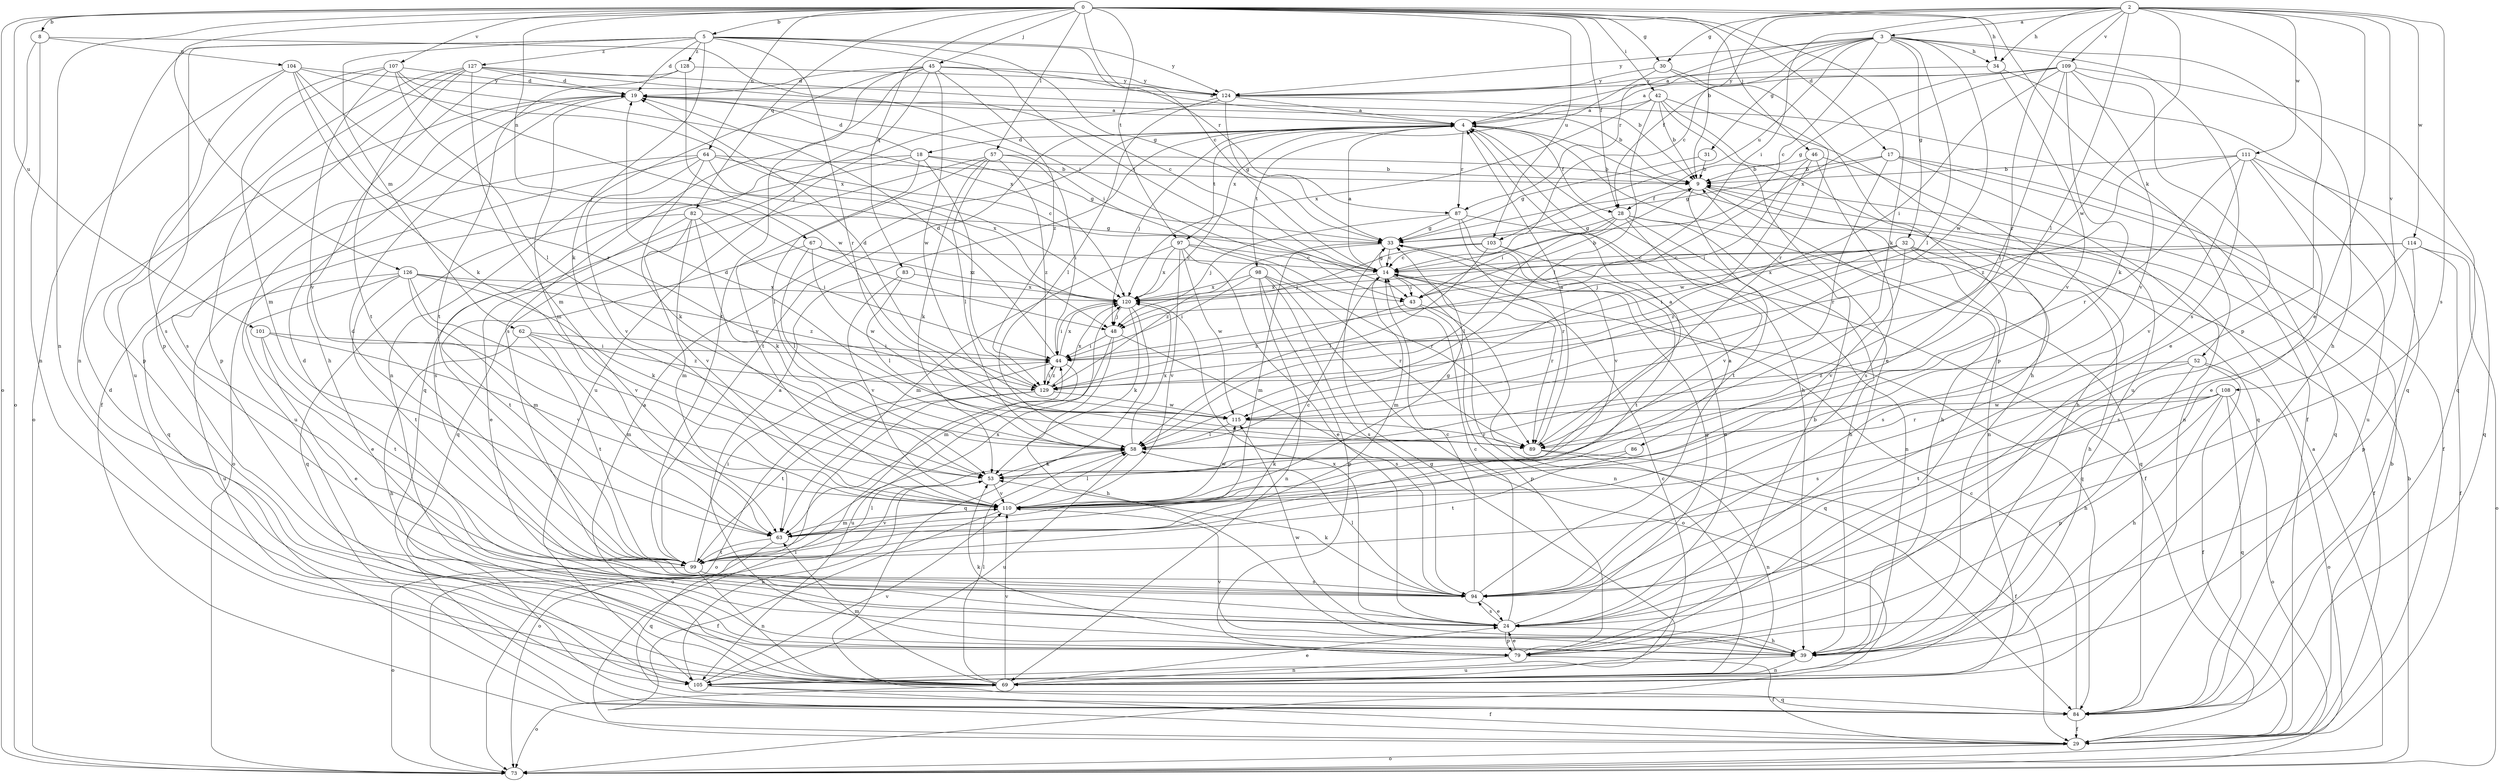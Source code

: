 strict digraph  {
0;
2;
3;
4;
5;
8;
9;
14;
17;
18;
19;
24;
28;
29;
30;
31;
32;
33;
34;
39;
42;
43;
44;
45;
46;
48;
52;
53;
57;
58;
62;
63;
64;
67;
69;
73;
79;
82;
83;
84;
86;
87;
89;
94;
97;
98;
99;
101;
103;
104;
105;
107;
108;
109;
110;
111;
114;
115;
120;
124;
126;
127;
128;
129;
0 -> 5  [label=b];
0 -> 8  [label=b];
0 -> 14  [label=c];
0 -> 17  [label=d];
0 -> 28  [label=f];
0 -> 30  [label=g];
0 -> 34  [label=h];
0 -> 42  [label=i];
0 -> 45  [label=j];
0 -> 46  [label=j];
0 -> 52  [label=k];
0 -> 53  [label=k];
0 -> 57  [label=l];
0 -> 64  [label=n];
0 -> 67  [label=n];
0 -> 69  [label=n];
0 -> 73  [label=o];
0 -> 82  [label=q];
0 -> 83  [label=q];
0 -> 97  [label=t];
0 -> 101  [label=u];
0 -> 103  [label=u];
0 -> 107  [label=v];
0 -> 126  [label=z];
2 -> 3  [label=a];
2 -> 9  [label=b];
2 -> 14  [label=c];
2 -> 24  [label=e];
2 -> 30  [label=g];
2 -> 34  [label=h];
2 -> 43  [label=i];
2 -> 58  [label=l];
2 -> 79  [label=p];
2 -> 86  [label=r];
2 -> 94  [label=s];
2 -> 108  [label=v];
2 -> 109  [label=v];
2 -> 111  [label=w];
2 -> 114  [label=w];
2 -> 115  [label=w];
3 -> 4  [label=a];
3 -> 14  [label=c];
3 -> 28  [label=f];
3 -> 31  [label=g];
3 -> 32  [label=g];
3 -> 34  [label=h];
3 -> 39  [label=h];
3 -> 58  [label=l];
3 -> 87  [label=r];
3 -> 94  [label=s];
3 -> 103  [label=u];
3 -> 115  [label=w];
3 -> 124  [label=y];
4 -> 18  [label=d];
4 -> 28  [label=f];
4 -> 39  [label=h];
4 -> 48  [label=j];
4 -> 84  [label=q];
4 -> 87  [label=r];
4 -> 97  [label=t];
4 -> 98  [label=t];
4 -> 99  [label=t];
5 -> 19  [label=d];
5 -> 33  [label=g];
5 -> 43  [label=i];
5 -> 53  [label=k];
5 -> 62  [label=m];
5 -> 69  [label=n];
5 -> 79  [label=p];
5 -> 87  [label=r];
5 -> 89  [label=r];
5 -> 124  [label=y];
5 -> 127  [label=z];
5 -> 128  [label=z];
8 -> 43  [label=i];
8 -> 69  [label=n];
8 -> 73  [label=o];
8 -> 104  [label=u];
9 -> 28  [label=f];
9 -> 39  [label=h];
9 -> 69  [label=n];
9 -> 99  [label=t];
14 -> 4  [label=a];
14 -> 33  [label=g];
14 -> 43  [label=i];
14 -> 63  [label=m];
14 -> 69  [label=n];
14 -> 89  [label=r];
14 -> 120  [label=x];
17 -> 9  [label=b];
17 -> 29  [label=f];
17 -> 33  [label=g];
17 -> 69  [label=n];
17 -> 84  [label=q];
17 -> 89  [label=r];
18 -> 9  [label=b];
18 -> 19  [label=d];
18 -> 33  [label=g];
18 -> 58  [label=l];
18 -> 73  [label=o];
18 -> 94  [label=s];
18 -> 129  [label=z];
19 -> 4  [label=a];
19 -> 9  [label=b];
19 -> 43  [label=i];
19 -> 63  [label=m];
19 -> 94  [label=s];
24 -> 14  [label=c];
24 -> 19  [label=d];
24 -> 33  [label=g];
24 -> 39  [label=h];
24 -> 79  [label=p];
24 -> 94  [label=s];
24 -> 120  [label=x];
28 -> 33  [label=g];
28 -> 39  [label=h];
28 -> 43  [label=i];
28 -> 58  [label=l];
28 -> 69  [label=n];
28 -> 84  [label=q];
28 -> 110  [label=v];
29 -> 9  [label=b];
29 -> 44  [label=i];
29 -> 73  [label=o];
30 -> 79  [label=p];
30 -> 89  [label=r];
30 -> 120  [label=x];
30 -> 124  [label=y];
31 -> 9  [label=b];
31 -> 33  [label=g];
32 -> 14  [label=c];
32 -> 29  [label=f];
32 -> 39  [label=h];
32 -> 44  [label=i];
32 -> 48  [label=j];
32 -> 94  [label=s];
32 -> 110  [label=v];
32 -> 129  [label=z];
33 -> 14  [label=c];
33 -> 63  [label=m];
33 -> 84  [label=q];
33 -> 129  [label=z];
34 -> 84  [label=q];
34 -> 110  [label=v];
34 -> 124  [label=y];
39 -> 53  [label=k];
39 -> 69  [label=n];
39 -> 105  [label=u];
39 -> 110  [label=v];
39 -> 115  [label=w];
42 -> 4  [label=a];
42 -> 9  [label=b];
42 -> 24  [label=e];
42 -> 39  [label=h];
42 -> 58  [label=l];
42 -> 105  [label=u];
42 -> 120  [label=x];
43 -> 9  [label=b];
43 -> 79  [label=p];
43 -> 84  [label=q];
43 -> 129  [label=z];
44 -> 19  [label=d];
44 -> 73  [label=o];
44 -> 105  [label=u];
44 -> 120  [label=x];
44 -> 129  [label=z];
45 -> 4  [label=a];
45 -> 19  [label=d];
45 -> 69  [label=n];
45 -> 84  [label=q];
45 -> 94  [label=s];
45 -> 99  [label=t];
45 -> 115  [label=w];
45 -> 124  [label=y];
45 -> 129  [label=z];
46 -> 9  [label=b];
46 -> 39  [label=h];
46 -> 44  [label=i];
46 -> 94  [label=s];
46 -> 115  [label=w];
48 -> 39  [label=h];
48 -> 44  [label=i];
48 -> 63  [label=m];
48 -> 94  [label=s];
52 -> 29  [label=f];
52 -> 39  [label=h];
52 -> 73  [label=o];
52 -> 94  [label=s];
52 -> 129  [label=z];
53 -> 4  [label=a];
53 -> 73  [label=o];
53 -> 110  [label=v];
57 -> 9  [label=b];
57 -> 44  [label=i];
57 -> 53  [label=k];
57 -> 58  [label=l];
57 -> 84  [label=q];
57 -> 110  [label=v];
57 -> 129  [label=z];
58 -> 53  [label=k];
58 -> 105  [label=u];
58 -> 120  [label=x];
62 -> 39  [label=h];
62 -> 44  [label=i];
62 -> 63  [label=m];
62 -> 99  [label=t];
62 -> 129  [label=z];
63 -> 14  [label=c];
63 -> 84  [label=q];
63 -> 99  [label=t];
63 -> 110  [label=v];
64 -> 9  [label=b];
64 -> 14  [label=c];
64 -> 53  [label=k];
64 -> 84  [label=q];
64 -> 105  [label=u];
64 -> 110  [label=v];
64 -> 120  [label=x];
67 -> 14  [label=c];
67 -> 58  [label=l];
67 -> 99  [label=t];
67 -> 115  [label=w];
67 -> 120  [label=x];
69 -> 4  [label=a];
69 -> 19  [label=d];
69 -> 24  [label=e];
69 -> 33  [label=g];
69 -> 58  [label=l];
69 -> 63  [label=m];
69 -> 73  [label=o];
69 -> 110  [label=v];
73 -> 4  [label=a];
73 -> 9  [label=b];
79 -> 4  [label=a];
79 -> 9  [label=b];
79 -> 24  [label=e];
79 -> 29  [label=f];
79 -> 69  [label=n];
82 -> 24  [label=e];
82 -> 33  [label=g];
82 -> 44  [label=i];
82 -> 53  [label=k];
82 -> 63  [label=m];
82 -> 84  [label=q];
82 -> 110  [label=v];
83 -> 58  [label=l];
83 -> 110  [label=v];
83 -> 120  [label=x];
84 -> 14  [label=c];
84 -> 29  [label=f];
86 -> 53  [label=k];
86 -> 99  [label=t];
87 -> 29  [label=f];
87 -> 33  [label=g];
87 -> 48  [label=j];
87 -> 89  [label=r];
87 -> 110  [label=v];
89 -> 4  [label=a];
89 -> 19  [label=d];
89 -> 29  [label=f];
89 -> 69  [label=n];
94 -> 4  [label=a];
94 -> 14  [label=c];
94 -> 24  [label=e];
94 -> 53  [label=k];
94 -> 58  [label=l];
97 -> 14  [label=c];
97 -> 24  [label=e];
97 -> 63  [label=m];
97 -> 89  [label=r];
97 -> 110  [label=v];
97 -> 115  [label=w];
97 -> 120  [label=x];
98 -> 44  [label=i];
98 -> 69  [label=n];
98 -> 73  [label=o];
98 -> 79  [label=p];
98 -> 89  [label=r];
98 -> 94  [label=s];
98 -> 120  [label=x];
99 -> 19  [label=d];
99 -> 44  [label=i];
99 -> 58  [label=l];
99 -> 69  [label=n];
99 -> 73  [label=o];
99 -> 94  [label=s];
99 -> 120  [label=x];
101 -> 24  [label=e];
101 -> 44  [label=i];
101 -> 99  [label=t];
101 -> 110  [label=v];
103 -> 14  [label=c];
103 -> 24  [label=e];
103 -> 48  [label=j];
103 -> 58  [label=l];
103 -> 99  [label=t];
104 -> 48  [label=j];
104 -> 53  [label=k];
104 -> 73  [label=o];
104 -> 89  [label=r];
104 -> 94  [label=s];
104 -> 120  [label=x];
104 -> 124  [label=y];
105 -> 14  [label=c];
105 -> 29  [label=f];
105 -> 53  [label=k];
105 -> 84  [label=q];
105 -> 110  [label=v];
107 -> 19  [label=d];
107 -> 48  [label=j];
107 -> 58  [label=l];
107 -> 63  [label=m];
107 -> 79  [label=p];
107 -> 110  [label=v];
107 -> 120  [label=x];
108 -> 39  [label=h];
108 -> 73  [label=o];
108 -> 79  [label=p];
108 -> 84  [label=q];
108 -> 89  [label=r];
108 -> 99  [label=t];
108 -> 115  [label=w];
109 -> 4  [label=a];
109 -> 24  [label=e];
109 -> 33  [label=g];
109 -> 44  [label=i];
109 -> 53  [label=k];
109 -> 58  [label=l];
109 -> 84  [label=q];
109 -> 110  [label=v];
109 -> 120  [label=x];
109 -> 124  [label=y];
110 -> 29  [label=f];
110 -> 33  [label=g];
110 -> 58  [label=l];
110 -> 63  [label=m];
110 -> 115  [label=w];
111 -> 9  [label=b];
111 -> 24  [label=e];
111 -> 84  [label=q];
111 -> 89  [label=r];
111 -> 105  [label=u];
111 -> 110  [label=v];
111 -> 129  [label=z];
114 -> 14  [label=c];
114 -> 29  [label=f];
114 -> 73  [label=o];
114 -> 79  [label=p];
114 -> 94  [label=s];
114 -> 120  [label=x];
115 -> 58  [label=l];
115 -> 89  [label=r];
120 -> 44  [label=i];
120 -> 48  [label=j];
120 -> 53  [label=k];
120 -> 84  [label=q];
124 -> 4  [label=a];
124 -> 29  [label=f];
124 -> 33  [label=g];
124 -> 58  [label=l];
124 -> 105  [label=u];
126 -> 24  [label=e];
126 -> 53  [label=k];
126 -> 63  [label=m];
126 -> 99  [label=t];
126 -> 105  [label=u];
126 -> 110  [label=v];
126 -> 120  [label=x];
126 -> 129  [label=z];
127 -> 9  [label=b];
127 -> 14  [label=c];
127 -> 19  [label=d];
127 -> 29  [label=f];
127 -> 63  [label=m];
127 -> 79  [label=p];
127 -> 99  [label=t];
127 -> 105  [label=u];
128 -> 39  [label=h];
128 -> 99  [label=t];
128 -> 115  [label=w];
128 -> 124  [label=y];
129 -> 19  [label=d];
129 -> 44  [label=i];
129 -> 73  [label=o];
129 -> 99  [label=t];
129 -> 115  [label=w];
129 -> 120  [label=x];
}
